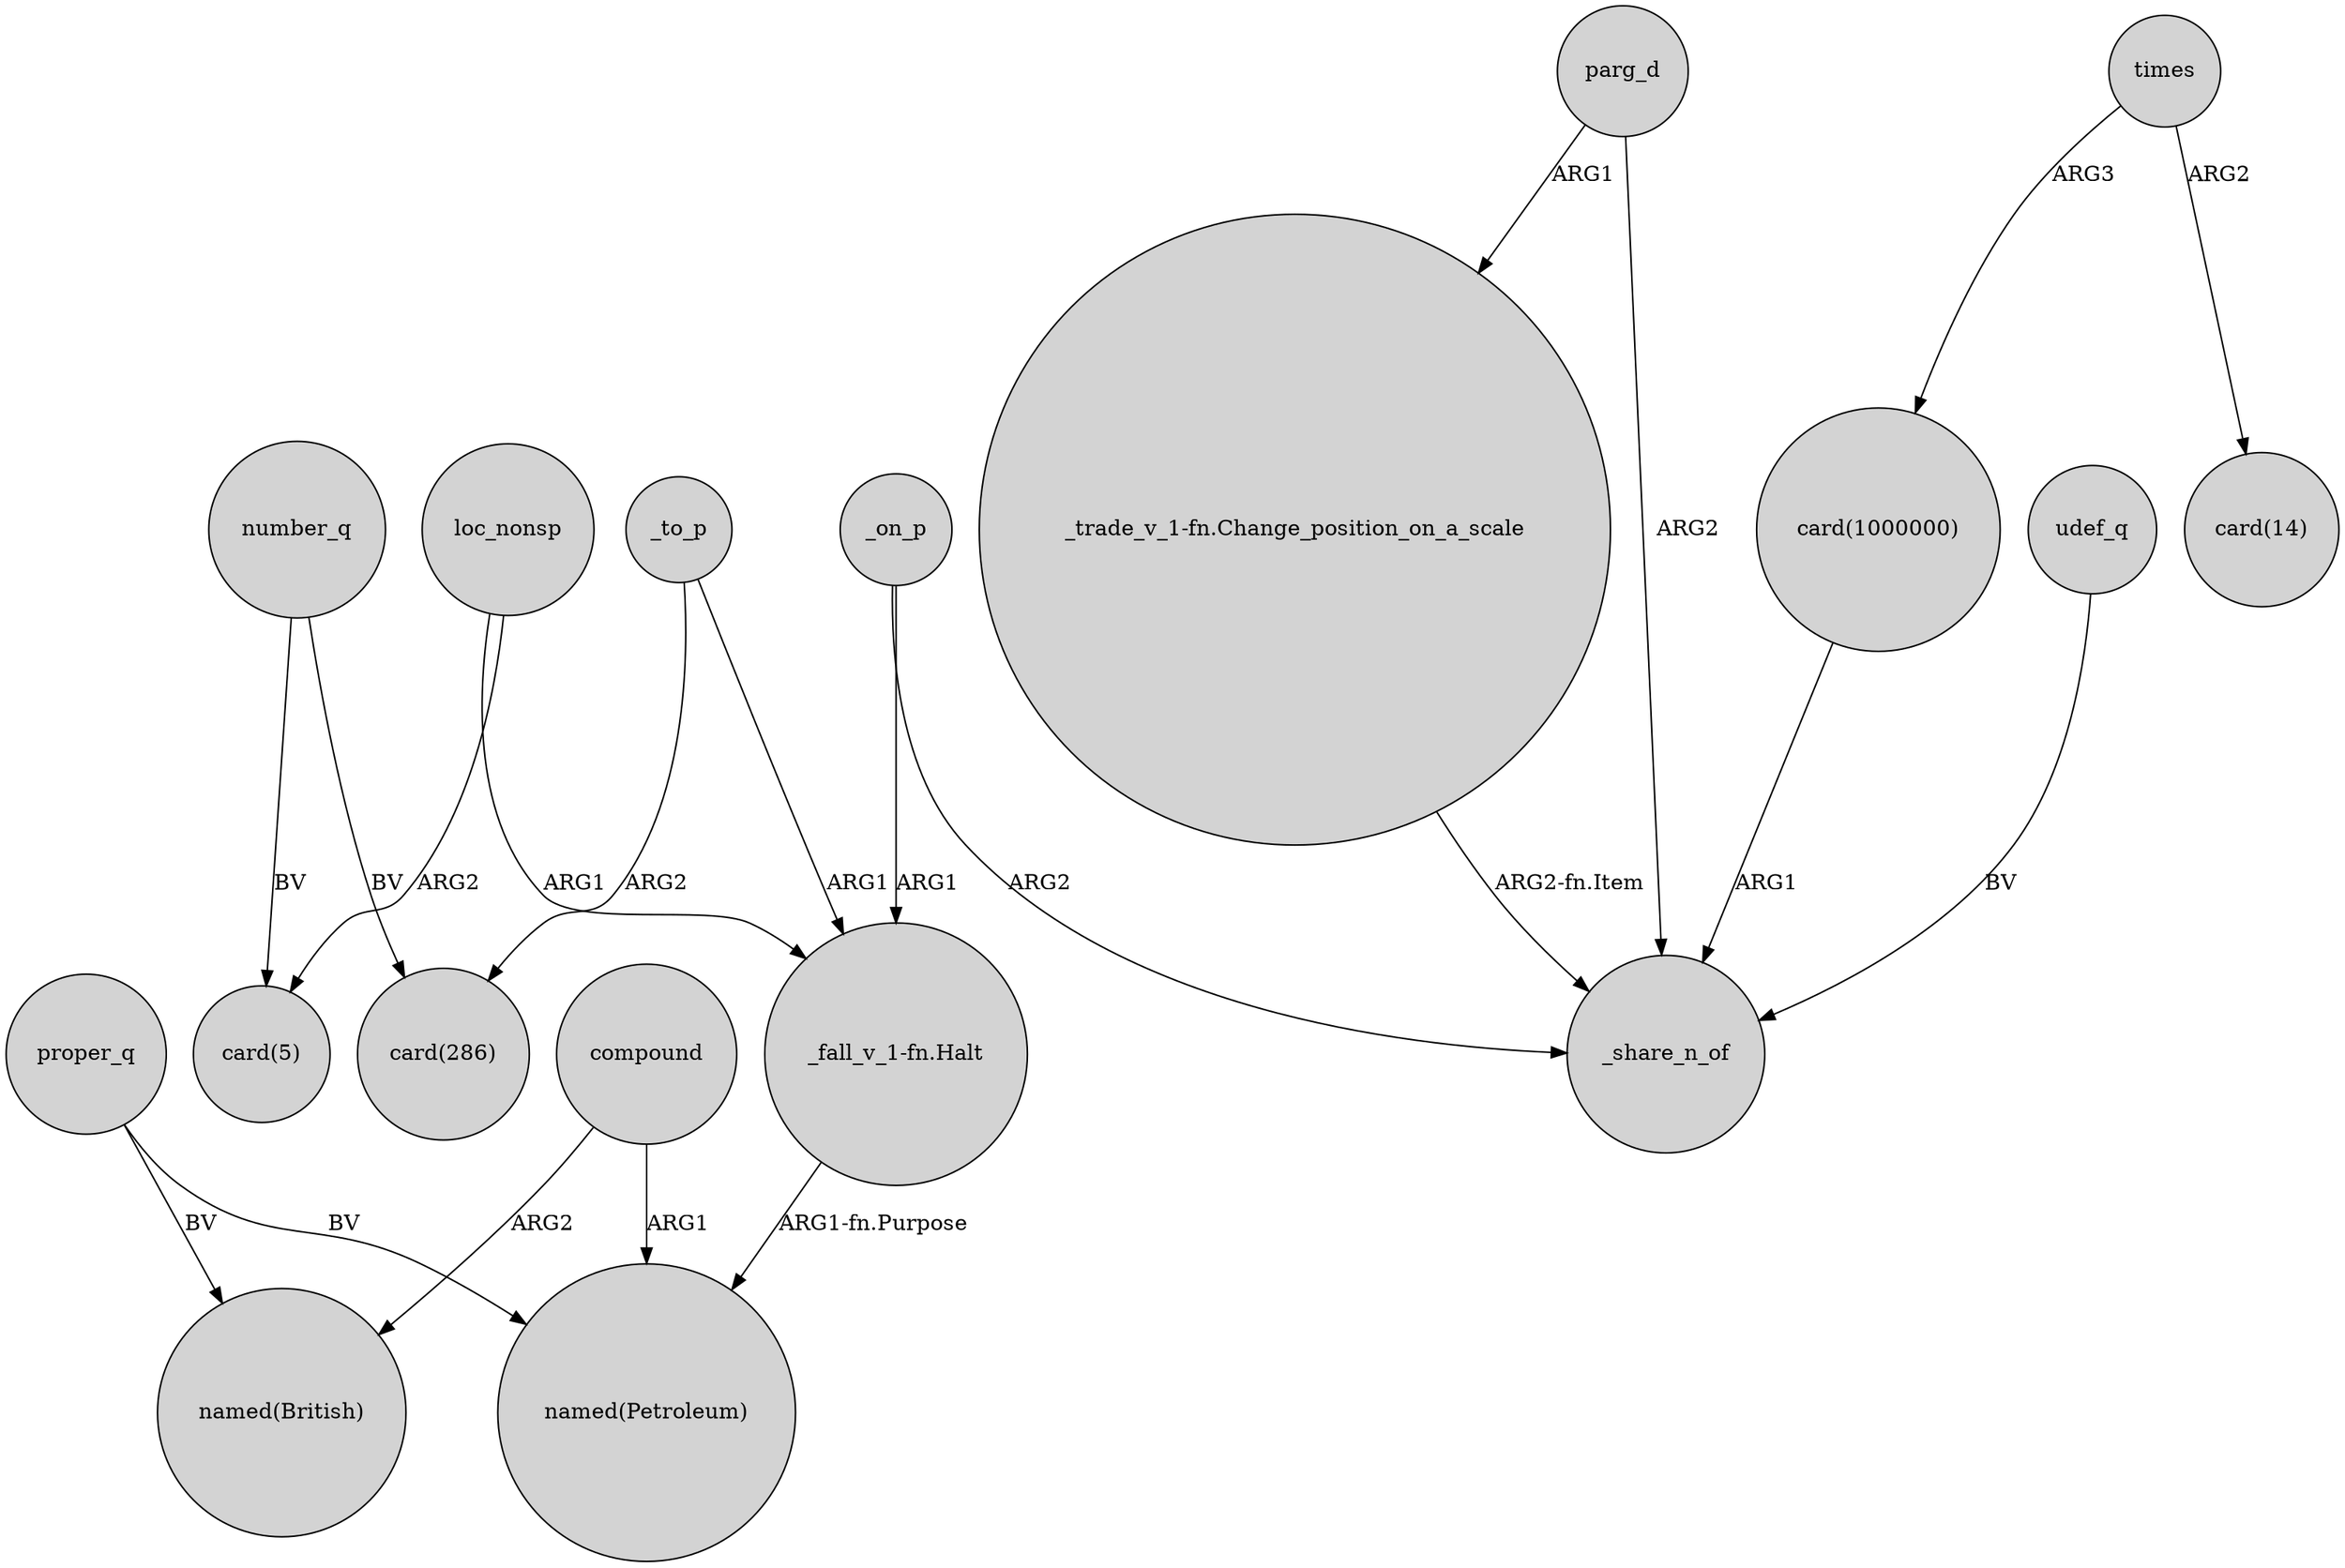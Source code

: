 digraph {
	node [shape=circle style=filled]
	proper_q -> "named(British)" [label=BV]
	_to_p -> "card(286)" [label=ARG2]
	compound -> "named(Petroleum)" [label=ARG1]
	proper_q -> "named(Petroleum)" [label=BV]
	times -> "card(1000000)" [label=ARG3]
	number_q -> "card(5)" [label=BV]
	loc_nonsp -> "card(5)" [label=ARG2]
	parg_d -> "_trade_v_1-fn.Change_position_on_a_scale" [label=ARG1]
	_on_p -> "_fall_v_1-fn.Halt" [label=ARG1]
	"_fall_v_1-fn.Halt" -> "named(Petroleum)" [label="ARG1-fn.Purpose"]
	"_trade_v_1-fn.Change_position_on_a_scale" -> _share_n_of [label="ARG2-fn.Item"]
	loc_nonsp -> "_fall_v_1-fn.Halt" [label=ARG1]
	times -> "card(14)" [label=ARG2]
	udef_q -> _share_n_of [label=BV]
	"card(1000000)" -> _share_n_of [label=ARG1]
	parg_d -> _share_n_of [label=ARG2]
	compound -> "named(British)" [label=ARG2]
	number_q -> "card(286)" [label=BV]
	_to_p -> "_fall_v_1-fn.Halt" [label=ARG1]
	_on_p -> _share_n_of [label=ARG2]
}
